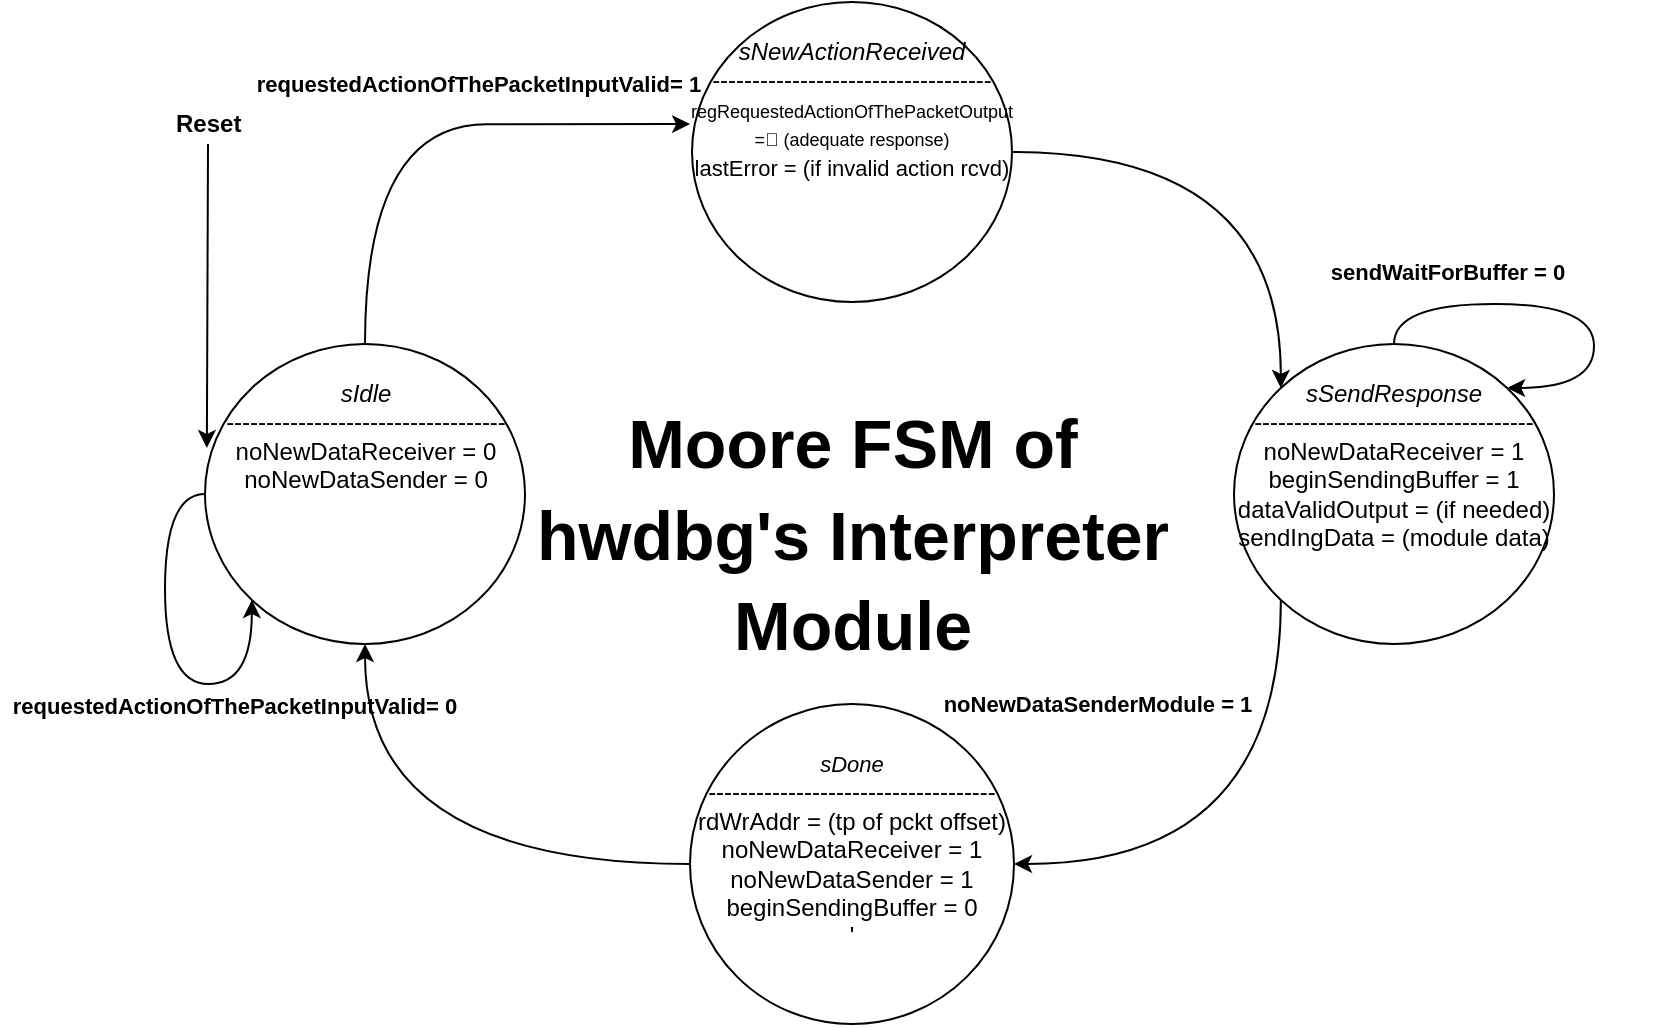 <mxfile version="24.4.6" type="device">
  <diagram name="Page-1" id="hulA7HbLjxlJ7WIDWfl5">
    <mxGraphModel dx="837" dy="908" grid="1" gridSize="10" guides="1" tooltips="1" connect="1" arrows="1" fold="1" page="1" pageScale="1" pageWidth="850" pageHeight="1100" math="0" shadow="0">
      <root>
        <mxCell id="0" />
        <mxCell id="1" parent="0" />
        <mxCell id="D_eS5ubp1K7BHTw4Vdkg-36" value="&lt;i&gt;sIdle&lt;/i&gt;&lt;div&gt;-----------------------------------&lt;/div&gt;&lt;div&gt;&lt;div&gt;noNewDataReceiver = 0&lt;br&gt;&lt;/div&gt;&lt;div&gt;noNewDataSender = 0&lt;/div&gt;&lt;/div&gt;&lt;div&gt;&lt;br&gt;&lt;/div&gt;&lt;div&gt;&lt;br&gt;&lt;/div&gt;&lt;div&gt;&lt;br&gt;&lt;/div&gt;&lt;div&gt;&lt;br&gt;&lt;/div&gt;" style="ellipse;whiteSpace=wrap;html=1;" parent="1" vertex="1">
          <mxGeometry x="952.5" y="175" width="160" height="150" as="geometry" />
        </mxCell>
        <mxCell id="mFO4UZZImVrD0MQ-eHCr-6" style="edgeStyle=orthogonalEdgeStyle;rounded=0;orthogonalLoop=1;jettySize=auto;html=1;exitX=1;exitY=0.5;exitDx=0;exitDy=0;entryX=0;entryY=0;entryDx=0;entryDy=0;curved=1;" edge="1" parent="1" source="D_eS5ubp1K7BHTw4Vdkg-38" target="D_eS5ubp1K7BHTw4Vdkg-40">
          <mxGeometry relative="1" as="geometry">
            <Array as="points">
              <mxPoint x="1490" y="79" />
            </Array>
          </mxGeometry>
        </mxCell>
        <mxCell id="D_eS5ubp1K7BHTw4Vdkg-38" value="&lt;div&gt;&lt;i&gt;sNewActionReceived&lt;/i&gt;&lt;br&gt;&lt;/div&gt;&lt;div&gt;-----------------------------------&lt;/div&gt;&lt;div&gt;&lt;font style=&quot;font-size: 9px;&quot;&gt;regRequestedActionOfThePacketOutput&lt;br&gt;&lt;/font&gt;&lt;/div&gt;&lt;div&gt;&lt;font style=&quot;font-size: 9px;&quot;&gt;=&amp;nbsp;َ(adequate response)&lt;/font&gt;&lt;/div&gt;&lt;div&gt;&lt;font style=&quot;font-size: 11px;&quot;&gt;lastError = (if invalid action rcvd)&lt;br&gt;&lt;/font&gt;&lt;/div&gt;&lt;div&gt;&lt;br&gt;&lt;/div&gt;&lt;div&gt;&lt;br&gt;&lt;/div&gt;&lt;div&gt;&lt;br&gt;&lt;/div&gt;" style="ellipse;whiteSpace=wrap;html=1;" parent="1" vertex="1">
          <mxGeometry x="1196" y="4" width="160" height="150" as="geometry" />
        </mxCell>
        <mxCell id="mFO4UZZImVrD0MQ-eHCr-3" style="edgeStyle=orthogonalEdgeStyle;rounded=0;orthogonalLoop=1;jettySize=auto;html=1;exitX=0;exitY=1;exitDx=0;exitDy=0;entryX=1;entryY=0.5;entryDx=0;entryDy=0;curved=1;" edge="1" parent="1" source="D_eS5ubp1K7BHTw4Vdkg-40" target="D_eS5ubp1K7BHTw4Vdkg-43">
          <mxGeometry relative="1" as="geometry">
            <Array as="points">
              <mxPoint x="1490" y="435" />
            </Array>
          </mxGeometry>
        </mxCell>
        <mxCell id="D_eS5ubp1K7BHTw4Vdkg-40" value="&lt;div&gt;&lt;i&gt;sSendResponse&lt;/i&gt;&lt;br&gt;&lt;/div&gt;&lt;div&gt;-----------------------------------&lt;/div&gt;&lt;div&gt;&lt;div&gt;&lt;span style=&quot;background-color: initial;&quot;&gt;noNewDataReceiver&amp;nbsp;&lt;/span&gt;&lt;span style=&quot;background-color: initial;&quot;&gt;= 1&lt;/span&gt;&lt;br&gt;&lt;/div&gt;&lt;div&gt;&lt;span style=&quot;background-color: initial;&quot;&gt;beginSendingBuffer = 1&lt;br&gt;&lt;/span&gt;&lt;/div&gt;&lt;div&gt;dataValidOutput = (if needed)&lt;/div&gt;&lt;/div&gt;&lt;div&gt;sendIngData = (module data)&lt;/div&gt;&lt;div&gt;&lt;br&gt;&lt;/div&gt;&lt;div&gt;&lt;br&gt;&lt;/div&gt;" style="ellipse;whiteSpace=wrap;html=1;" parent="1" vertex="1">
          <mxGeometry x="1467" y="175" width="160" height="150" as="geometry" />
        </mxCell>
        <mxCell id="mFO4UZZImVrD0MQ-eHCr-10" style="edgeStyle=orthogonalEdgeStyle;rounded=0;orthogonalLoop=1;jettySize=auto;html=1;exitX=0;exitY=0.5;exitDx=0;exitDy=0;entryX=0.5;entryY=1;entryDx=0;entryDy=0;curved=1;" edge="1" parent="1" source="D_eS5ubp1K7BHTw4Vdkg-43" target="D_eS5ubp1K7BHTw4Vdkg-36">
          <mxGeometry relative="1" as="geometry" />
        </mxCell>
        <mxCell id="D_eS5ubp1K7BHTw4Vdkg-43" value="&lt;div&gt;&lt;font style=&quot;font-size: 11px;&quot;&gt;&lt;i&gt;sDone&lt;/i&gt;&lt;/font&gt;&lt;/div&gt;&lt;div&gt;------------------------------------&lt;/div&gt;&lt;div&gt;&lt;div&gt;&lt;span style=&quot;background-color: initial;&quot;&gt;rdWrAddr = (tp of pckt offset)&lt;/span&gt;&lt;br&gt;&lt;/div&gt;&lt;div&gt;noNewDataReceiver = 1&lt;br&gt;&lt;/div&gt;&lt;/div&gt;&lt;div&gt;noNewDataSender = 1&lt;br&gt;&lt;/div&gt;&lt;div&gt;beginSendingBuffer = 0&lt;br&gt;&lt;/div&gt;&lt;div&gt;&#39;&lt;/div&gt;&lt;div&gt;&lt;br&gt;&lt;/div&gt;" style="ellipse;whiteSpace=wrap;html=1;" parent="1" vertex="1">
          <mxGeometry x="1195" y="355" width="162" height="160" as="geometry" />
        </mxCell>
        <mxCell id="D_eS5ubp1K7BHTw4Vdkg-49" value="" style="endArrow=classic;html=1;rounded=0;exitX=0.25;exitY=1;exitDx=0;exitDy=0;entryX=0;entryY=0;entryDx=0;entryDy=0;" parent="1" edge="1">
          <mxGeometry width="50" height="50" relative="1" as="geometry">
            <mxPoint x="954" y="75" as="sourcePoint" />
            <mxPoint x="953.431" y="226.967" as="targetPoint" />
            <Array as="points" />
          </mxGeometry>
        </mxCell>
        <mxCell id="D_eS5ubp1K7BHTw4Vdkg-50" value="&lt;b&gt;Reset&lt;/b&gt;" style="text;html=1;align=left;verticalAlign=middle;whiteSpace=wrap;rounded=0;" parent="1" vertex="1">
          <mxGeometry x="936" y="50" width="60" height="30" as="geometry" />
        </mxCell>
        <mxCell id="D_eS5ubp1K7BHTw4Vdkg-51" value="&lt;b&gt;requestedActionOfThePacketInputValid&lt;/b&gt;&lt;b style=&quot;font-size: 11px;&quot;&gt;= 1&amp;nbsp;&lt;/b&gt;" style="text;html=1;align=center;verticalAlign=middle;whiteSpace=wrap;rounded=0;rotation=0;fontSize=11;" parent="1" vertex="1">
          <mxGeometry x="960" y="30" width="262" height="30" as="geometry" />
        </mxCell>
        <mxCell id="D_eS5ubp1K7BHTw4Vdkg-55" value="&lt;font style=&quot;font-size: 34px;&quot;&gt;Moore FSM of hwdbg&#39;s Interpreter Module&lt;/font&gt;" style="text;html=1;align=center;verticalAlign=middle;whiteSpace=wrap;rounded=0;fontStyle=1;fontSize=38;" parent="1" vertex="1">
          <mxGeometry x="1112.5" y="255" width="327" height="30" as="geometry" />
        </mxCell>
        <mxCell id="9YI7QHExZsk4u2D17l36-2" value="&lt;b&gt;requestedActionOfThePacketInputValid&lt;/b&gt;&lt;b style=&quot;font-size: 11px;&quot;&gt;= 0&amp;nbsp;&lt;/b&gt;" style="text;html=1;align=center;verticalAlign=middle;whiteSpace=wrap;rounded=0;rotation=0;fontSize=11;" parent="1" vertex="1">
          <mxGeometry x="850" y="341" width="238" height="30" as="geometry" />
        </mxCell>
        <mxCell id="9YI7QHExZsk4u2D17l36-3" value="&lt;b&gt;noNewDataSenderModule = 1&lt;/b&gt;" style="text;html=1;align=center;verticalAlign=middle;whiteSpace=wrap;rounded=0;rotation=0;fontSize=11;" parent="1" vertex="1">
          <mxGeometry x="1268" y="340" width="262" height="30" as="geometry" />
        </mxCell>
        <mxCell id="9YI7QHExZsk4u2D17l36-5" value="&lt;b&gt;sendWaitForBuffer = 0&lt;/b&gt;" style="text;html=1;align=center;verticalAlign=middle;whiteSpace=wrap;rounded=0;rotation=0;fontSize=11;" parent="1" vertex="1">
          <mxGeometry x="1464" y="124" width="220" height="30" as="geometry" />
        </mxCell>
        <mxCell id="mFO4UZZImVrD0MQ-eHCr-8" style="edgeStyle=orthogonalEdgeStyle;rounded=0;orthogonalLoop=1;jettySize=auto;html=1;exitX=0.5;exitY=0;exitDx=0;exitDy=0;entryX=-0.006;entryY=0.407;entryDx=0;entryDy=0;entryPerimeter=0;curved=1;" edge="1" parent="1" source="D_eS5ubp1K7BHTw4Vdkg-36" target="D_eS5ubp1K7BHTw4Vdkg-38">
          <mxGeometry relative="1" as="geometry" />
        </mxCell>
        <mxCell id="mFO4UZZImVrD0MQ-eHCr-9" style="edgeStyle=orthogonalEdgeStyle;rounded=0;orthogonalLoop=1;jettySize=auto;html=1;exitX=0.5;exitY=0;exitDx=0;exitDy=0;entryX=1;entryY=0;entryDx=0;entryDy=0;curved=1;" edge="1" parent="1" source="D_eS5ubp1K7BHTw4Vdkg-40" target="D_eS5ubp1K7BHTw4Vdkg-40">
          <mxGeometry relative="1" as="geometry">
            <Array as="points">
              <mxPoint x="1547" y="155" />
              <mxPoint x="1647" y="155" />
              <mxPoint x="1647" y="197" />
            </Array>
          </mxGeometry>
        </mxCell>
        <mxCell id="mFO4UZZImVrD0MQ-eHCr-11" style="edgeStyle=orthogonalEdgeStyle;rounded=0;orthogonalLoop=1;jettySize=auto;html=1;exitX=0;exitY=0.5;exitDx=0;exitDy=0;entryX=0;entryY=1;entryDx=0;entryDy=0;curved=1;" edge="1" parent="1" source="D_eS5ubp1K7BHTw4Vdkg-36" target="D_eS5ubp1K7BHTw4Vdkg-36">
          <mxGeometry relative="1" as="geometry" />
        </mxCell>
      </root>
    </mxGraphModel>
  </diagram>
</mxfile>
